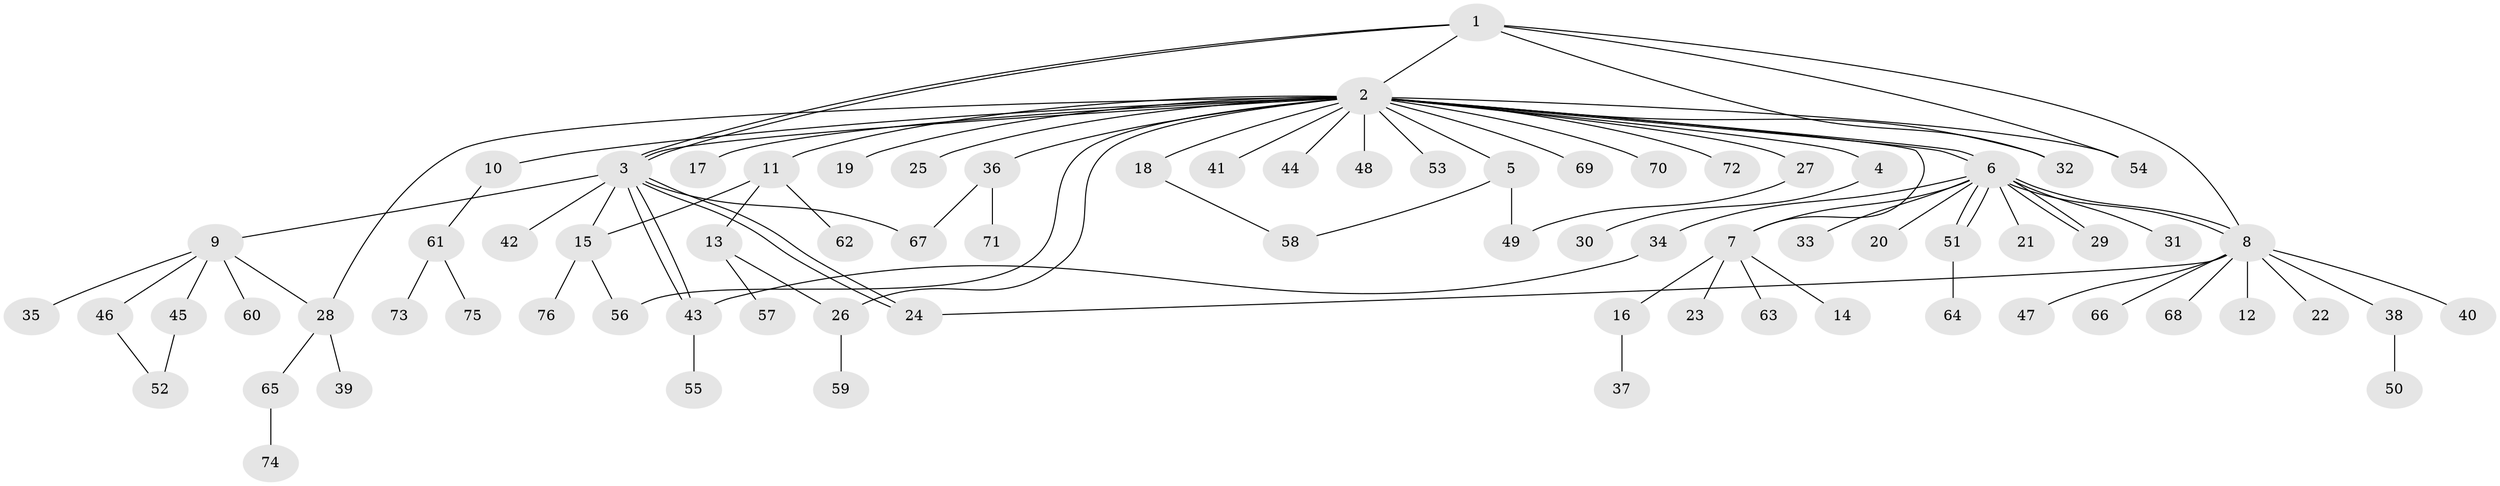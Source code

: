 // coarse degree distribution, {16: 0.03333333333333333, 8: 0.03333333333333333, 1: 0.6, 2: 0.16666666666666666, 10: 0.03333333333333333, 5: 0.03333333333333333, 7: 0.03333333333333333, 3: 0.06666666666666667}
// Generated by graph-tools (version 1.1) at 2025/18/03/04/25 18:18:21]
// undirected, 76 vertices, 97 edges
graph export_dot {
graph [start="1"]
  node [color=gray90,style=filled];
  1;
  2;
  3;
  4;
  5;
  6;
  7;
  8;
  9;
  10;
  11;
  12;
  13;
  14;
  15;
  16;
  17;
  18;
  19;
  20;
  21;
  22;
  23;
  24;
  25;
  26;
  27;
  28;
  29;
  30;
  31;
  32;
  33;
  34;
  35;
  36;
  37;
  38;
  39;
  40;
  41;
  42;
  43;
  44;
  45;
  46;
  47;
  48;
  49;
  50;
  51;
  52;
  53;
  54;
  55;
  56;
  57;
  58;
  59;
  60;
  61;
  62;
  63;
  64;
  65;
  66;
  67;
  68;
  69;
  70;
  71;
  72;
  73;
  74;
  75;
  76;
  1 -- 2;
  1 -- 3;
  1 -- 3;
  1 -- 8;
  1 -- 32;
  1 -- 54;
  2 -- 3;
  2 -- 4;
  2 -- 5;
  2 -- 6;
  2 -- 6;
  2 -- 7;
  2 -- 10;
  2 -- 11;
  2 -- 17;
  2 -- 18;
  2 -- 19;
  2 -- 25;
  2 -- 26;
  2 -- 27;
  2 -- 28;
  2 -- 32;
  2 -- 36;
  2 -- 41;
  2 -- 44;
  2 -- 48;
  2 -- 53;
  2 -- 54;
  2 -- 56;
  2 -- 69;
  2 -- 70;
  2 -- 72;
  3 -- 9;
  3 -- 15;
  3 -- 24;
  3 -- 24;
  3 -- 42;
  3 -- 43;
  3 -- 43;
  3 -- 67;
  4 -- 30;
  5 -- 49;
  5 -- 58;
  6 -- 7;
  6 -- 8;
  6 -- 8;
  6 -- 20;
  6 -- 21;
  6 -- 29;
  6 -- 29;
  6 -- 31;
  6 -- 33;
  6 -- 34;
  6 -- 51;
  6 -- 51;
  7 -- 14;
  7 -- 16;
  7 -- 23;
  7 -- 63;
  8 -- 12;
  8 -- 22;
  8 -- 24;
  8 -- 38;
  8 -- 40;
  8 -- 47;
  8 -- 66;
  8 -- 68;
  9 -- 28;
  9 -- 35;
  9 -- 45;
  9 -- 46;
  9 -- 60;
  10 -- 61;
  11 -- 13;
  11 -- 15;
  11 -- 62;
  13 -- 26;
  13 -- 57;
  15 -- 56;
  15 -- 76;
  16 -- 37;
  18 -- 58;
  26 -- 59;
  27 -- 49;
  28 -- 39;
  28 -- 65;
  34 -- 43;
  36 -- 67;
  36 -- 71;
  38 -- 50;
  43 -- 55;
  45 -- 52;
  46 -- 52;
  51 -- 64;
  61 -- 73;
  61 -- 75;
  65 -- 74;
}
